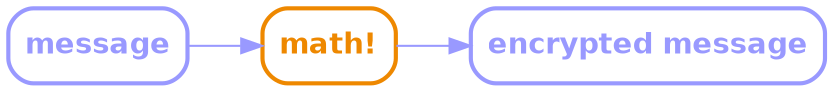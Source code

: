 digraph G {
    rankdir=LR;
    graph [
        K=1.0,
        overlap=false,
        splines = spline,
    ];
    node [
        shape=box
        style="rounded,bold"
        color="#9999ff",
        fontcolor="#9999ff",
        fontname="Helvetica-bold",
    ];
    edge [
        # arrowsize=2,
        color="#9999ff",
    ];
    "math!" [color="#ee8800", fontcolor="#ee8800"]

    message -> "math!";
    "math!" -> "encrypted message";
}
